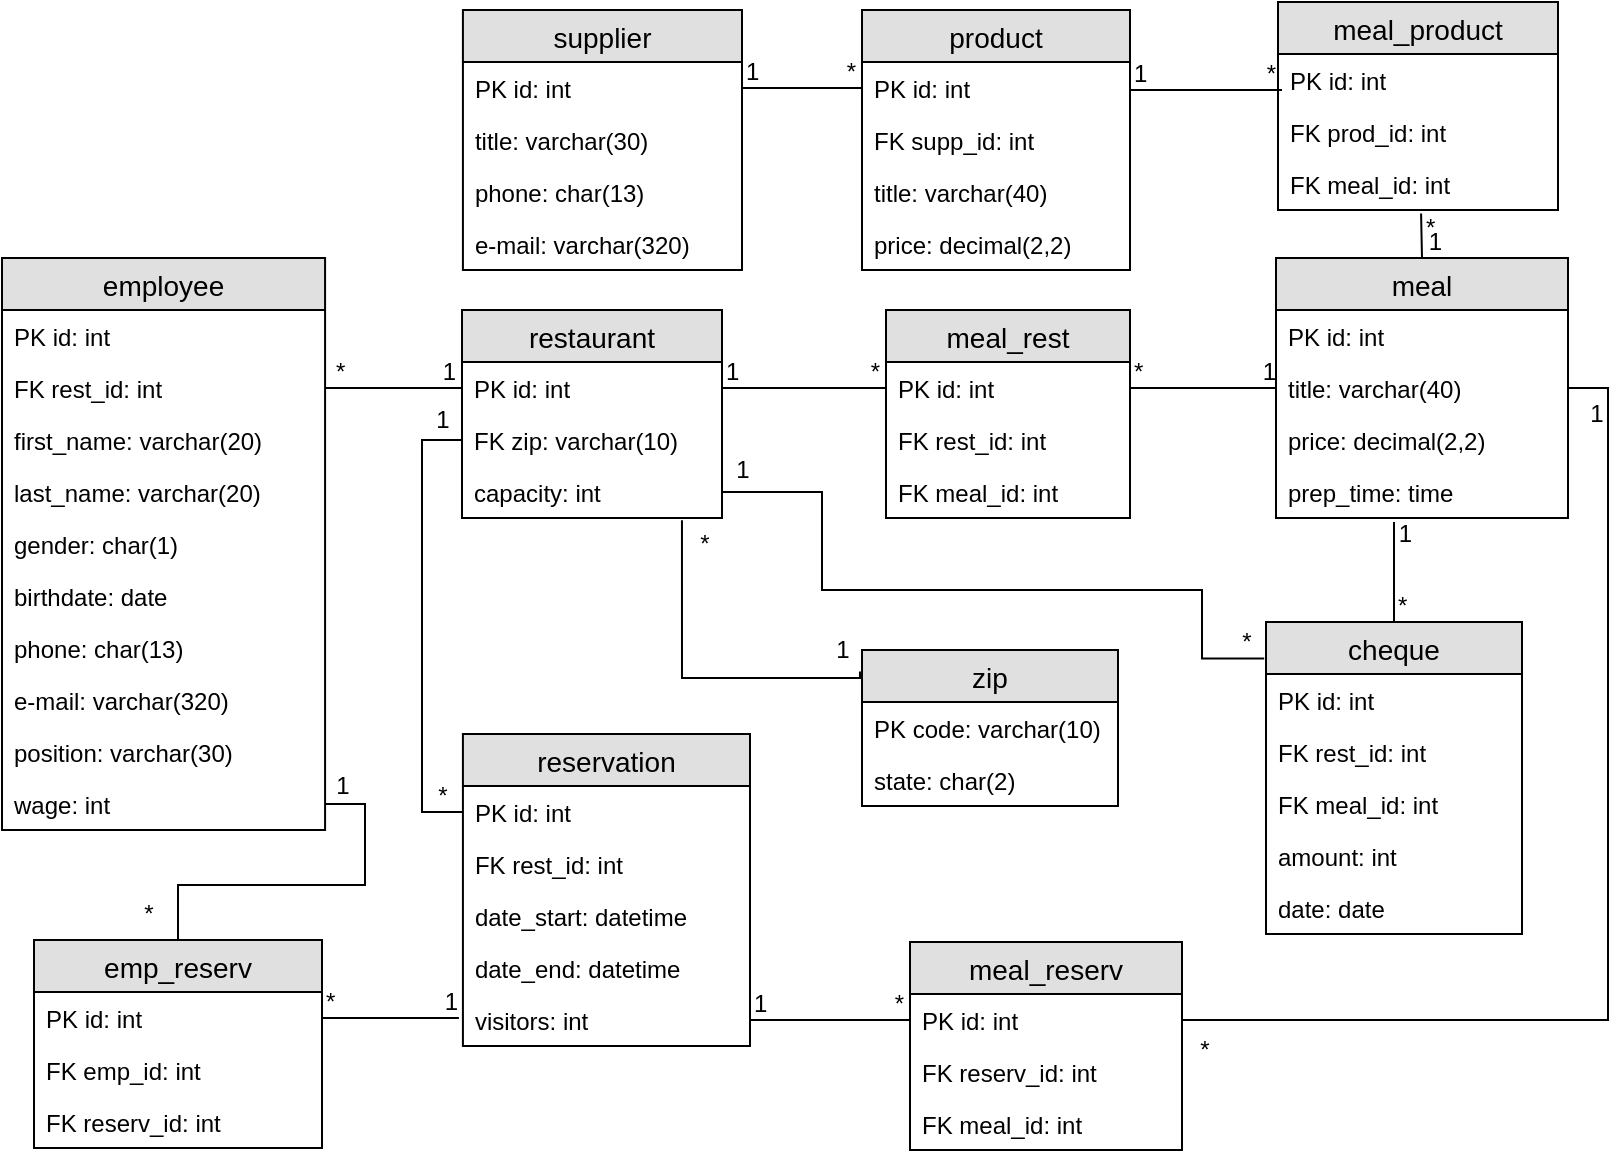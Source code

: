 <mxfile version="12.9.10" type="device"><diagram id="ct5uV1GagEWf_1F5VNr-" name="Page-1"><mxGraphModel dx="1108" dy="443" grid="0" gridSize="12" guides="1" tooltips="1" connect="1" arrows="1" fold="1" page="1" pageScale="1" pageWidth="827" pageHeight="1169" math="0" shadow="0"><root><mxCell id="0"/><mxCell id="1" parent="0"/><mxCell id="xJGgnajFfZt-nxZOOltU-17" value="restaurant" style="swimlane;fontStyle=0;childLayout=stackLayout;horizontal=1;startSize=26;fillColor=#e0e0e0;horizontalStack=0;resizeParent=1;resizeParentMax=0;resizeLast=0;collapsible=1;marginBottom=0;swimlaneFillColor=#ffffff;align=center;fontSize=14;" parent="1" vertex="1"><mxGeometry x="230" y="190" width="130" height="104" as="geometry"/></mxCell><mxCell id="xJGgnajFfZt-nxZOOltU-18" value="PK id: int" style="text;strokeColor=none;fillColor=none;spacingLeft=4;spacingRight=4;overflow=hidden;rotatable=0;points=[[0,0.5],[1,0.5]];portConstraint=eastwest;fontSize=12;" parent="xJGgnajFfZt-nxZOOltU-17" vertex="1"><mxGeometry y="26" width="130" height="26" as="geometry"/></mxCell><mxCell id="xJGgnajFfZt-nxZOOltU-19" value="FK zip: varchar(10)" style="text;strokeColor=none;fillColor=none;spacingLeft=4;spacingRight=4;overflow=hidden;rotatable=0;points=[[0,0.5],[1,0.5]];portConstraint=eastwest;fontSize=12;" parent="xJGgnajFfZt-nxZOOltU-17" vertex="1"><mxGeometry y="52" width="130" height="26" as="geometry"/></mxCell><mxCell id="xJGgnajFfZt-nxZOOltU-20" value="capacity: int" style="text;strokeColor=none;fillColor=none;spacingLeft=4;spacingRight=4;overflow=hidden;rotatable=0;points=[[0,0.5],[1,0.5]];portConstraint=eastwest;fontSize=12;" parent="xJGgnajFfZt-nxZOOltU-17" vertex="1"><mxGeometry y="78" width="130" height="26" as="geometry"/></mxCell><mxCell id="qQUGbPH0LoC0h657Pgv_-28" value="product" style="swimlane;fontStyle=0;childLayout=stackLayout;horizontal=1;startSize=26;fillColor=#e0e0e0;horizontalStack=0;resizeParent=1;resizeParentMax=0;resizeLast=0;collapsible=1;marginBottom=0;swimlaneFillColor=#ffffff;align=center;fontSize=14;" parent="1" vertex="1"><mxGeometry x="430" y="40" width="134" height="130" as="geometry"/></mxCell><mxCell id="qQUGbPH0LoC0h657Pgv_-29" value="PK id: int" style="text;strokeColor=none;fillColor=none;spacingLeft=4;spacingRight=4;overflow=hidden;rotatable=0;points=[[0,0.5],[1,0.5]];portConstraint=eastwest;fontSize=12;" parent="qQUGbPH0LoC0h657Pgv_-28" vertex="1"><mxGeometry y="26" width="134" height="26" as="geometry"/></mxCell><mxCell id="qQUGbPH0LoC0h657Pgv_-30" value="FK supp_id: int" style="text;strokeColor=none;fillColor=none;spacingLeft=4;spacingRight=4;overflow=hidden;rotatable=0;points=[[0,0.5],[1,0.5]];portConstraint=eastwest;fontSize=12;" parent="qQUGbPH0LoC0h657Pgv_-28" vertex="1"><mxGeometry y="52" width="134" height="26" as="geometry"/></mxCell><mxCell id="qQUGbPH0LoC0h657Pgv_-31" value="title: varchar(40)" style="text;strokeColor=none;fillColor=none;spacingLeft=4;spacingRight=4;overflow=hidden;rotatable=0;points=[[0,0.5],[1,0.5]];portConstraint=eastwest;fontSize=12;" parent="qQUGbPH0LoC0h657Pgv_-28" vertex="1"><mxGeometry y="78" width="134" height="26" as="geometry"/></mxCell><mxCell id="3vl_XrvQcoXoqhAnzbFx-2" value="price: decimal(2,2)" style="text;strokeColor=none;fillColor=none;spacingLeft=4;spacingRight=4;overflow=hidden;rotatable=0;points=[[0,0.5],[1,0.5]];portConstraint=eastwest;fontSize=12;" parent="qQUGbPH0LoC0h657Pgv_-28" vertex="1"><mxGeometry y="104" width="134" height="26" as="geometry"/></mxCell><mxCell id="qQUGbPH0LoC0h657Pgv_-36" value="meal_product" style="swimlane;fontStyle=0;childLayout=stackLayout;horizontal=1;startSize=26;fillColor=#e0e0e0;horizontalStack=0;resizeParent=1;resizeParentMax=0;resizeLast=0;collapsible=1;marginBottom=0;swimlaneFillColor=#ffffff;align=center;fontSize=14;" parent="1" vertex="1"><mxGeometry x="638" y="36" width="140" height="104" as="geometry"/></mxCell><mxCell id="qQUGbPH0LoC0h657Pgv_-38" value="PK id: int" style="text;strokeColor=none;fillColor=none;spacingLeft=4;spacingRight=4;overflow=hidden;rotatable=0;points=[[0,0.5],[1,0.5]];portConstraint=eastwest;fontSize=12;" parent="qQUGbPH0LoC0h657Pgv_-36" vertex="1"><mxGeometry y="26" width="140" height="26" as="geometry"/></mxCell><mxCell id="xivkBC60vRc2FgvQ-K24-1" value="FK prod_id: int" style="text;strokeColor=none;fillColor=none;spacingLeft=4;spacingRight=4;overflow=hidden;rotatable=0;points=[[0,0.5],[1,0.5]];portConstraint=eastwest;fontSize=12;" parent="qQUGbPH0LoC0h657Pgv_-36" vertex="1"><mxGeometry y="52" width="140" height="26" as="geometry"/></mxCell><mxCell id="qQUGbPH0LoC0h657Pgv_-39" value="FK meal_id: int" style="text;strokeColor=none;fillColor=none;spacingLeft=4;spacingRight=4;overflow=hidden;rotatable=0;points=[[0,0.5],[1,0.5]];portConstraint=eastwest;fontSize=12;" parent="qQUGbPH0LoC0h657Pgv_-36" vertex="1"><mxGeometry y="78" width="140" height="26" as="geometry"/></mxCell><mxCell id="qQUGbPH0LoC0h657Pgv_-44" value="zip" style="swimlane;fontStyle=0;childLayout=stackLayout;horizontal=1;startSize=26;fillColor=#e0e0e0;horizontalStack=0;resizeParent=1;resizeParentMax=0;resizeLast=0;collapsible=1;marginBottom=0;swimlaneFillColor=#ffffff;align=center;fontSize=14;" parent="1" vertex="1"><mxGeometry x="430" y="360" width="128" height="78" as="geometry"/></mxCell><mxCell id="qQUGbPH0LoC0h657Pgv_-45" value="PK code: varchar(10)" style="text;strokeColor=none;fillColor=none;spacingLeft=4;spacingRight=4;overflow=hidden;rotatable=0;points=[[0,0.5],[1,0.5]];portConstraint=eastwest;fontSize=12;" parent="qQUGbPH0LoC0h657Pgv_-44" vertex="1"><mxGeometry y="26" width="128" height="26" as="geometry"/></mxCell><mxCell id="qQUGbPH0LoC0h657Pgv_-47" value="state: char(2)" style="text;strokeColor=none;fillColor=none;spacingLeft=4;spacingRight=4;overflow=hidden;rotatable=0;points=[[0,0.5],[1,0.5]];portConstraint=eastwest;fontSize=12;" parent="qQUGbPH0LoC0h657Pgv_-44" vertex="1"><mxGeometry y="52" width="128" height="26" as="geometry"/></mxCell><mxCell id="xJGgnajFfZt-nxZOOltU-21" value="supplier" style="swimlane;fontStyle=0;childLayout=stackLayout;horizontal=1;startSize=26;fillColor=#e0e0e0;horizontalStack=0;resizeParent=1;resizeParentMax=0;resizeLast=0;collapsible=1;marginBottom=0;swimlaneFillColor=#ffffff;align=center;fontSize=14;aspect=fixed;" parent="1" vertex="1"><mxGeometry x="230.46" y="40" width="139.54" height="130" as="geometry"/></mxCell><mxCell id="xJGgnajFfZt-nxZOOltU-22" value="PK id: int" style="text;strokeColor=none;fillColor=none;spacingLeft=4;spacingRight=4;overflow=hidden;rotatable=0;points=[[0,0.5],[1,0.5]];portConstraint=eastwest;fontSize=12;" parent="xJGgnajFfZt-nxZOOltU-21" vertex="1"><mxGeometry y="26" width="139.54" height="26" as="geometry"/></mxCell><mxCell id="xJGgnajFfZt-nxZOOltU-24" value="title: varchar(30)" style="text;strokeColor=none;fillColor=none;spacingLeft=4;spacingRight=4;overflow=hidden;rotatable=0;points=[[0,0.5],[1,0.5]];portConstraint=eastwest;fontSize=12;" parent="xJGgnajFfZt-nxZOOltU-21" vertex="1"><mxGeometry y="52" width="139.54" height="26" as="geometry"/></mxCell><mxCell id="qQUGbPH0LoC0h657Pgv_-2" value="phone: char(13)" style="text;strokeColor=none;fillColor=none;spacingLeft=4;spacingRight=4;overflow=hidden;rotatable=0;points=[[0,0.5],[1,0.5]];portConstraint=eastwest;fontSize=12;" parent="xJGgnajFfZt-nxZOOltU-21" vertex="1"><mxGeometry y="78" width="139.54" height="26" as="geometry"/></mxCell><mxCell id="qQUGbPH0LoC0h657Pgv_-8" value="e-mail: varchar(320)" style="text;strokeColor=none;fillColor=none;spacingLeft=4;spacingRight=4;overflow=hidden;rotatable=0;points=[[0,0.5],[1,0.5]];portConstraint=eastwest;fontSize=12;" parent="xJGgnajFfZt-nxZOOltU-21" vertex="1"><mxGeometry y="104" width="139.54" height="26" as="geometry"/></mxCell><mxCell id="qQUGbPH0LoC0h657Pgv_-58" value="" style="endArrow=none;html=1;rounded=0;exitX=1;exitY=0.5;exitDx=0;exitDy=0;entryX=0;entryY=0.5;entryDx=0;entryDy=0;" parent="1" source="qQUGbPH0LoC0h657Pgv_-11" target="xJGgnajFfZt-nxZOOltU-18" edge="1"><mxGeometry relative="1" as="geometry"><mxPoint x="190" y="330" as="sourcePoint"/><mxPoint x="350" y="330" as="targetPoint"/></mxGeometry></mxCell><mxCell id="qQUGbPH0LoC0h657Pgv_-59" value="*" style="resizable=0;html=1;align=left;verticalAlign=bottom;" parent="qQUGbPH0LoC0h657Pgv_-58" connectable="0" vertex="1"><mxGeometry x="-1" relative="1" as="geometry"><mxPoint x="3" as="offset"/></mxGeometry></mxCell><mxCell id="qQUGbPH0LoC0h657Pgv_-60" value="1" style="resizable=0;html=1;align=right;verticalAlign=bottom;" parent="qQUGbPH0LoC0h657Pgv_-58" connectable="0" vertex="1"><mxGeometry x="1" relative="1" as="geometry"><mxPoint x="-3" as="offset"/></mxGeometry></mxCell><mxCell id="qQUGbPH0LoC0h657Pgv_-9" value="employee" style="swimlane;fontStyle=0;childLayout=stackLayout;horizontal=1;startSize=26;fillColor=#e0e0e0;horizontalStack=0;resizeParent=1;resizeParentMax=0;resizeLast=0;collapsible=1;marginBottom=0;swimlaneFillColor=#ffffff;align=center;fontSize=14;aspect=fixed;" parent="1" vertex="1"><mxGeometry y="164" width="161.54" height="286" as="geometry"/></mxCell><mxCell id="qQUGbPH0LoC0h657Pgv_-10" value="PK id: int" style="text;strokeColor=none;fillColor=none;spacingLeft=4;spacingRight=4;overflow=hidden;rotatable=0;points=[[0,0.5],[1,0.5]];portConstraint=eastwest;fontSize=12;" parent="qQUGbPH0LoC0h657Pgv_-9" vertex="1"><mxGeometry y="26" width="161.54" height="26" as="geometry"/></mxCell><mxCell id="qQUGbPH0LoC0h657Pgv_-11" value="FK rest_id: int" style="text;strokeColor=none;fillColor=none;spacingLeft=4;spacingRight=4;overflow=hidden;rotatable=0;points=[[0,0.5],[1,0.5]];portConstraint=eastwest;fontSize=12;" parent="qQUGbPH0LoC0h657Pgv_-9" vertex="1"><mxGeometry y="52" width="161.54" height="26" as="geometry"/></mxCell><mxCell id="qQUGbPH0LoC0h657Pgv_-12" value="first_name: varchar(20)" style="text;strokeColor=none;fillColor=none;spacingLeft=4;spacingRight=4;overflow=hidden;rotatable=0;points=[[0,0.5],[1,0.5]];portConstraint=eastwest;fontSize=12;" parent="qQUGbPH0LoC0h657Pgv_-9" vertex="1"><mxGeometry y="78" width="161.54" height="26" as="geometry"/></mxCell><mxCell id="qQUGbPH0LoC0h657Pgv_-13" value="last_name: varchar(20)" style="text;strokeColor=none;fillColor=none;spacingLeft=4;spacingRight=4;overflow=hidden;rotatable=0;points=[[0,0.5],[1,0.5]];portConstraint=eastwest;fontSize=12;" parent="qQUGbPH0LoC0h657Pgv_-9" vertex="1"><mxGeometry y="104" width="161.54" height="26" as="geometry"/></mxCell><mxCell id="qQUGbPH0LoC0h657Pgv_-14" value="gender: char(1)" style="text;strokeColor=none;fillColor=none;spacingLeft=4;spacingRight=4;overflow=hidden;rotatable=0;points=[[0,0.5],[1,0.5]];portConstraint=eastwest;fontSize=12;" parent="qQUGbPH0LoC0h657Pgv_-9" vertex="1"><mxGeometry y="130" width="161.54" height="26" as="geometry"/></mxCell><mxCell id="qQUGbPH0LoC0h657Pgv_-15" value="birthdate: date" style="text;strokeColor=none;fillColor=none;spacingLeft=4;spacingRight=4;overflow=hidden;rotatable=0;points=[[0,0.5],[1,0.5]];portConstraint=eastwest;fontSize=12;" parent="qQUGbPH0LoC0h657Pgv_-9" vertex="1"><mxGeometry y="156" width="161.54" height="26" as="geometry"/></mxCell><mxCell id="qQUGbPH0LoC0h657Pgv_-16" value="phone: char(13)" style="text;strokeColor=none;fillColor=none;spacingLeft=4;spacingRight=4;overflow=hidden;rotatable=0;points=[[0,0.5],[1,0.5]];portConstraint=eastwest;fontSize=12;" parent="qQUGbPH0LoC0h657Pgv_-9" vertex="1"><mxGeometry y="182" width="161.54" height="26" as="geometry"/></mxCell><mxCell id="qQUGbPH0LoC0h657Pgv_-17" value="e-mail: varchar(320)" style="text;strokeColor=none;fillColor=none;spacingLeft=4;spacingRight=4;overflow=hidden;rotatable=0;points=[[0,0.5],[1,0.5]];portConstraint=eastwest;fontSize=12;" parent="qQUGbPH0LoC0h657Pgv_-9" vertex="1"><mxGeometry y="208" width="161.54" height="26" as="geometry"/></mxCell><mxCell id="qQUGbPH0LoC0h657Pgv_-18" value="position: varchar(30)" style="text;strokeColor=none;fillColor=none;spacingLeft=4;spacingRight=4;overflow=hidden;rotatable=0;points=[[0,0.5],[1,0.5]];portConstraint=eastwest;fontSize=12;" parent="qQUGbPH0LoC0h657Pgv_-9" vertex="1"><mxGeometry y="234" width="161.54" height="26" as="geometry"/></mxCell><mxCell id="qQUGbPH0LoC0h657Pgv_-19" value="wage: int" style="text;strokeColor=none;fillColor=none;spacingLeft=4;spacingRight=4;overflow=hidden;rotatable=0;points=[[0,0.5],[1,0.5]];portConstraint=eastwest;fontSize=12;" parent="qQUGbPH0LoC0h657Pgv_-9" vertex="1"><mxGeometry y="260" width="161.54" height="26" as="geometry"/></mxCell><mxCell id="qQUGbPH0LoC0h657Pgv_-70" style="edgeStyle=orthogonalEdgeStyle;rounded=0;orthogonalLoop=1;jettySize=auto;html=1;exitX=1;exitY=0.5;exitDx=0;exitDy=0;entryX=0.5;entryY=0;entryDx=0;entryDy=0;endArrow=none;endFill=0;" parent="1" source="qQUGbPH0LoC0h657Pgv_-19" target="qQUGbPH0LoC0h657Pgv_-64" edge="1"><mxGeometry relative="1" as="geometry"/></mxCell><mxCell id="qQUGbPH0LoC0h657Pgv_-72" value="1" style="text;html=1;align=center;verticalAlign=middle;resizable=0;points=[];autosize=1;" parent="1" vertex="1"><mxGeometry x="160" y="418" width="20" height="20" as="geometry"/></mxCell><mxCell id="qQUGbPH0LoC0h657Pgv_-74" value="*" style="text;html=1;align=center;verticalAlign=middle;resizable=0;points=[];autosize=1;" parent="1" vertex="1"><mxGeometry x="63" y="482" width="20" height="20" as="geometry"/></mxCell><mxCell id="qQUGbPH0LoC0h657Pgv_-80" value="*" style="text;html=1;align=center;verticalAlign=middle;resizable=0;points=[];autosize=1;" parent="1" vertex="1"><mxGeometry x="259" y="524" width="20" height="20" as="geometry"/></mxCell><mxCell id="qQUGbPH0LoC0h657Pgv_-20" value="reservation" style="swimlane;fontStyle=0;childLayout=stackLayout;horizontal=1;startSize=26;fillColor=#e0e0e0;horizontalStack=0;resizeParent=1;resizeParentMax=0;resizeLast=0;collapsible=1;marginBottom=0;swimlaneFillColor=#ffffff;align=center;fontSize=14;aspect=fixed;" parent="1" vertex="1"><mxGeometry x="230.46" y="402" width="143.54" height="156" as="geometry"/></mxCell><mxCell id="qQUGbPH0LoC0h657Pgv_-21" value="PK id: int" style="text;strokeColor=none;fillColor=none;spacingLeft=4;spacingRight=4;overflow=hidden;rotatable=0;points=[[0,0.5],[1,0.5]];portConstraint=eastwest;fontSize=12;" parent="qQUGbPH0LoC0h657Pgv_-20" vertex="1"><mxGeometry y="26" width="143.54" height="26" as="geometry"/></mxCell><mxCell id="qQUGbPH0LoC0h657Pgv_-22" value="FK rest_id: int" style="text;strokeColor=none;fillColor=none;spacingLeft=4;spacingRight=4;overflow=hidden;rotatable=0;points=[[0,0.5],[1,0.5]];portConstraint=eastwest;fontSize=12;" parent="qQUGbPH0LoC0h657Pgv_-20" vertex="1"><mxGeometry y="52" width="143.54" height="26" as="geometry"/></mxCell><mxCell id="qQUGbPH0LoC0h657Pgv_-23" value="date_start: datetime" style="text;strokeColor=none;fillColor=none;spacingLeft=4;spacingRight=4;overflow=hidden;rotatable=0;points=[[0,0.5],[1,0.5]];portConstraint=eastwest;fontSize=12;" parent="qQUGbPH0LoC0h657Pgv_-20" vertex="1"><mxGeometry y="78" width="143.54" height="26" as="geometry"/></mxCell><mxCell id="qQUGbPH0LoC0h657Pgv_-24" value="date_end: datetime" style="text;strokeColor=none;fillColor=none;spacingLeft=4;spacingRight=4;overflow=hidden;rotatable=0;points=[[0,0.5],[1,0.5]];portConstraint=eastwest;fontSize=12;" parent="qQUGbPH0LoC0h657Pgv_-20" vertex="1"><mxGeometry y="104" width="143.54" height="26" as="geometry"/></mxCell><mxCell id="qQUGbPH0LoC0h657Pgv_-25" value="visitors: int" style="text;strokeColor=none;fillColor=none;spacingLeft=4;spacingRight=4;overflow=hidden;rotatable=0;points=[[0,0.5],[1,0.5]];portConstraint=eastwest;fontSize=12;" parent="qQUGbPH0LoC0h657Pgv_-20" vertex="1"><mxGeometry y="130" width="143.54" height="26" as="geometry"/></mxCell><mxCell id="qQUGbPH0LoC0h657Pgv_-81" value="" style="endArrow=none;html=1;rounded=0;exitX=1;exitY=0.5;exitDx=0;exitDy=0;entryX=0;entryY=0.5;entryDx=0;entryDy=0;" parent="1" edge="1"><mxGeometry relative="1" as="geometry"><mxPoint x="160.0" y="544" as="sourcePoint"/><mxPoint x="228.46" y="544" as="targetPoint"/></mxGeometry></mxCell><mxCell id="qQUGbPH0LoC0h657Pgv_-82" value="*" style="resizable=0;html=1;align=left;verticalAlign=bottom;" parent="qQUGbPH0LoC0h657Pgv_-81" connectable="0" vertex="1"><mxGeometry x="-1" relative="1" as="geometry"/></mxCell><mxCell id="qQUGbPH0LoC0h657Pgv_-83" value="1" style="resizable=0;html=1;align=right;verticalAlign=bottom;" parent="qQUGbPH0LoC0h657Pgv_-81" connectable="0" vertex="1"><mxGeometry x="1" relative="1" as="geometry"/></mxCell><mxCell id="qQUGbPH0LoC0h657Pgv_-84" style="edgeStyle=orthogonalEdgeStyle;rounded=0;orthogonalLoop=1;jettySize=auto;html=1;exitX=0;exitY=0.5;exitDx=0;exitDy=0;entryX=0;entryY=0.5;entryDx=0;entryDy=0;endArrow=none;endFill=0;" parent="1" source="qQUGbPH0LoC0h657Pgv_-21" target="xJGgnajFfZt-nxZOOltU-19" edge="1"><mxGeometry relative="1" as="geometry"/></mxCell><mxCell id="qQUGbPH0LoC0h657Pgv_-85" value="*" style="text;html=1;align=center;verticalAlign=middle;resizable=0;points=[];autosize=1;" parent="1" vertex="1"><mxGeometry x="210" y="423" width="20" height="20" as="geometry"/></mxCell><mxCell id="qQUGbPH0LoC0h657Pgv_-86" value="1" style="text;html=1;align=center;verticalAlign=middle;resizable=0;points=[];autosize=1;" parent="1" vertex="1"><mxGeometry x="210" y="235" width="20" height="20" as="geometry"/></mxCell><mxCell id="qQUGbPH0LoC0h657Pgv_-32" value="meal_rest" style="swimlane;fontStyle=0;childLayout=stackLayout;horizontal=1;startSize=26;fillColor=#e0e0e0;horizontalStack=0;resizeParent=1;resizeParentMax=0;resizeLast=0;collapsible=1;marginBottom=0;swimlaneFillColor=#ffffff;align=center;fontSize=14;" parent="1" vertex="1"><mxGeometry x="442" y="190" width="122" height="104" as="geometry"/></mxCell><mxCell id="qQUGbPH0LoC0h657Pgv_-34" value="PK id: int" style="text;strokeColor=none;fillColor=none;spacingLeft=4;spacingRight=4;overflow=hidden;rotatable=0;points=[[0,0.5],[1,0.5]];portConstraint=eastwest;fontSize=12;" parent="qQUGbPH0LoC0h657Pgv_-32" vertex="1"><mxGeometry y="26" width="122" height="26" as="geometry"/></mxCell><mxCell id="xivkBC60vRc2FgvQ-K24-2" value="FK rest_id: int" style="text;strokeColor=none;fillColor=none;spacingLeft=4;spacingRight=4;overflow=hidden;rotatable=0;points=[[0,0.5],[1,0.5]];portConstraint=eastwest;fontSize=12;" parent="qQUGbPH0LoC0h657Pgv_-32" vertex="1"><mxGeometry y="52" width="122" height="26" as="geometry"/></mxCell><mxCell id="qQUGbPH0LoC0h657Pgv_-35" value="FK meal_id: int" style="text;strokeColor=none;fillColor=none;spacingLeft=4;spacingRight=4;overflow=hidden;rotatable=0;points=[[0,0.5],[1,0.5]];portConstraint=eastwest;fontSize=12;" parent="qQUGbPH0LoC0h657Pgv_-32" vertex="1"><mxGeometry y="78" width="122" height="26" as="geometry"/></mxCell><mxCell id="qQUGbPH0LoC0h657Pgv_-87" value="" style="endArrow=none;html=1;rounded=0;exitX=1;exitY=0.5;exitDx=0;exitDy=0;" parent="1" source="xJGgnajFfZt-nxZOOltU-22" edge="1"><mxGeometry relative="1" as="geometry"><mxPoint x="374" y="79" as="sourcePoint"/><mxPoint x="430" y="79" as="targetPoint"/></mxGeometry></mxCell><mxCell id="qQUGbPH0LoC0h657Pgv_-88" value="1" style="resizable=0;html=1;align=left;verticalAlign=bottom;" parent="qQUGbPH0LoC0h657Pgv_-87" connectable="0" vertex="1"><mxGeometry x="-1" relative="1" as="geometry"/></mxCell><mxCell id="qQUGbPH0LoC0h657Pgv_-89" value="* " style="resizable=0;html=1;align=right;verticalAlign=bottom;" parent="qQUGbPH0LoC0h657Pgv_-87" connectable="0" vertex="1"><mxGeometry x="1" relative="1" as="geometry"><mxPoint x="-3" as="offset"/></mxGeometry></mxCell><mxCell id="qQUGbPH0LoC0h657Pgv_-91" value="" style="endArrow=none;html=1;rounded=0;" parent="1" edge="1"><mxGeometry relative="1" as="geometry"><mxPoint x="564" y="80" as="sourcePoint"/><mxPoint x="640" y="80" as="targetPoint"/></mxGeometry></mxCell><mxCell id="qQUGbPH0LoC0h657Pgv_-92" value="1" style="resizable=0;html=1;align=left;verticalAlign=bottom;" parent="qQUGbPH0LoC0h657Pgv_-91" connectable="0" vertex="1"><mxGeometry x="-1" relative="1" as="geometry"/></mxCell><mxCell id="qQUGbPH0LoC0h657Pgv_-93" value="* " style="resizable=0;html=1;align=right;verticalAlign=bottom;" parent="qQUGbPH0LoC0h657Pgv_-91" connectable="0" vertex="1"><mxGeometry x="1" relative="1" as="geometry"><mxPoint x="-3" as="offset"/></mxGeometry></mxCell><mxCell id="qQUGbPH0LoC0h657Pgv_-94" value="" style="endArrow=none;html=1;rounded=0;exitX=1;exitY=0.5;exitDx=0;exitDy=0;entryX=0;entryY=0.5;entryDx=0;entryDy=0;" parent="1" source="xJGgnajFfZt-nxZOOltU-18" edge="1"><mxGeometry relative="1" as="geometry"><mxPoint x="384.0" y="89.0" as="sourcePoint"/><mxPoint x="442" y="229" as="targetPoint"/></mxGeometry></mxCell><mxCell id="qQUGbPH0LoC0h657Pgv_-95" value="1" style="resizable=0;html=1;align=left;verticalAlign=bottom;" parent="qQUGbPH0LoC0h657Pgv_-94" connectable="0" vertex="1"><mxGeometry x="-1" relative="1" as="geometry"/></mxCell><mxCell id="qQUGbPH0LoC0h657Pgv_-96" value="* " style="resizable=0;html=1;align=right;verticalAlign=bottom;" parent="qQUGbPH0LoC0h657Pgv_-94" connectable="0" vertex="1"><mxGeometry x="1" relative="1" as="geometry"><mxPoint x="-3" as="offset"/></mxGeometry></mxCell><mxCell id="qQUGbPH0LoC0h657Pgv_-97" value="" style="endArrow=none;html=1;rounded=0;exitX=1;exitY=0.5;exitDx=0;exitDy=0;entryX=0;entryY=0.5;entryDx=0;entryDy=0;" parent="1" target="qQUGbPH0LoC0h657Pgv_-42" edge="1"><mxGeometry relative="1" as="geometry"><mxPoint x="564.0" y="229" as="sourcePoint"/><mxPoint x="240" y="239" as="targetPoint"/></mxGeometry></mxCell><mxCell id="qQUGbPH0LoC0h657Pgv_-98" value="*" style="resizable=0;html=1;align=left;verticalAlign=bottom;" parent="qQUGbPH0LoC0h657Pgv_-97" connectable="0" vertex="1"><mxGeometry x="-1" relative="1" as="geometry"/></mxCell><mxCell id="qQUGbPH0LoC0h657Pgv_-99" value="1" style="resizable=0;html=1;align=right;verticalAlign=bottom;" parent="qQUGbPH0LoC0h657Pgv_-97" connectable="0" vertex="1"><mxGeometry x="1" relative="1" as="geometry"/></mxCell><mxCell id="qQUGbPH0LoC0h657Pgv_-100" value="" style="endArrow=none;html=1;rounded=0;exitX=0.511;exitY=1.066;exitDx=0;exitDy=0;exitPerimeter=0;entryX=0.5;entryY=0;entryDx=0;entryDy=0;" parent="1" source="qQUGbPH0LoC0h657Pgv_-39" target="qQUGbPH0LoC0h657Pgv_-40" edge="1"><mxGeometry relative="1" as="geometry"><mxPoint x="737" y="147" as="sourcePoint"/><mxPoint x="680" y="133" as="targetPoint"/></mxGeometry></mxCell><mxCell id="qQUGbPH0LoC0h657Pgv_-101" value="*" style="resizable=0;html=1;align=left;verticalAlign=bottom;" parent="qQUGbPH0LoC0h657Pgv_-100" connectable="0" vertex="1"><mxGeometry x="-1" relative="1" as="geometry"><mxPoint y="15.66" as="offset"/></mxGeometry></mxCell><mxCell id="qQUGbPH0LoC0h657Pgv_-102" value="1" style="resizable=0;html=1;align=right;verticalAlign=bottom;" parent="qQUGbPH0LoC0h657Pgv_-100" connectable="0" vertex="1"><mxGeometry x="1" relative="1" as="geometry"><mxPoint x="10" as="offset"/></mxGeometry></mxCell><mxCell id="qQUGbPH0LoC0h657Pgv_-104" style="edgeStyle=orthogonalEdgeStyle;rounded=0;orthogonalLoop=1;jettySize=auto;html=1;exitX=0.846;exitY=1.045;exitDx=0;exitDy=0;entryX=-0.008;entryY=0.138;entryDx=0;entryDy=0;endArrow=none;endFill=0;exitPerimeter=0;entryPerimeter=0;" parent="1" source="xJGgnajFfZt-nxZOOltU-20" target="qQUGbPH0LoC0h657Pgv_-44" edge="1"><mxGeometry relative="1" as="geometry"><Array as="points"><mxPoint x="340" y="374"/></Array></mxGeometry></mxCell><mxCell id="qQUGbPH0LoC0h657Pgv_-105" value="*" style="text;html=1;align=center;verticalAlign=middle;resizable=0;points=[];autosize=1;" parent="1" vertex="1"><mxGeometry x="341" y="297" width="20" height="20" as="geometry"/></mxCell><mxCell id="qQUGbPH0LoC0h657Pgv_-106" value="1" style="text;html=1;align=center;verticalAlign=middle;resizable=0;points=[];autosize=1;" parent="1" vertex="1"><mxGeometry x="410" y="350" width="20" height="20" as="geometry"/></mxCell><mxCell id="qQUGbPH0LoC0h657Pgv_-107" value="" style="endArrow=none;html=1;rounded=0;exitX=1;exitY=0.5;exitDx=0;exitDy=0;entryX=0;entryY=0.5;entryDx=0;entryDy=0;" parent="1" source="qQUGbPH0LoC0h657Pgv_-25" edge="1"><mxGeometry relative="1" as="geometry"><mxPoint x="400.0" y="239" as="sourcePoint"/><mxPoint x="454.0" y="545" as="targetPoint"/></mxGeometry></mxCell><mxCell id="qQUGbPH0LoC0h657Pgv_-108" value="1" style="resizable=0;html=1;align=left;verticalAlign=bottom;" parent="qQUGbPH0LoC0h657Pgv_-107" connectable="0" vertex="1"><mxGeometry x="-1" relative="1" as="geometry"/></mxCell><mxCell id="qQUGbPH0LoC0h657Pgv_-109" value="* " style="resizable=0;html=1;align=right;verticalAlign=bottom;" parent="qQUGbPH0LoC0h657Pgv_-107" connectable="0" vertex="1"><mxGeometry x="1" relative="1" as="geometry"><mxPoint x="-3" as="offset"/></mxGeometry></mxCell><mxCell id="qQUGbPH0LoC0h657Pgv_-110" style="edgeStyle=orthogonalEdgeStyle;rounded=0;orthogonalLoop=1;jettySize=auto;html=1;exitX=1;exitY=0.5;exitDx=0;exitDy=0;entryX=-0.007;entryY=-0.299;entryDx=0;entryDy=0;entryPerimeter=0;endArrow=none;endFill=0;" parent="1" source="xJGgnajFfZt-nxZOOltU-20" target="qQUGbPH0LoC0h657Pgv_-49" edge="1"><mxGeometry relative="1" as="geometry"><Array as="points"><mxPoint x="410" y="281"/><mxPoint x="410" y="330"/><mxPoint x="600" y="330"/><mxPoint x="600" y="364"/></Array></mxGeometry></mxCell><mxCell id="qQUGbPH0LoC0h657Pgv_-112" value="1" style="text;html=1;align=center;verticalAlign=middle;resizable=0;points=[];autosize=1;" parent="1" vertex="1"><mxGeometry x="360" y="260" width="20" height="20" as="geometry"/></mxCell><mxCell id="qQUGbPH0LoC0h657Pgv_-113" value="*" style="text;html=1;align=center;verticalAlign=middle;resizable=0;points=[];autosize=1;" parent="1" vertex="1"><mxGeometry x="612" y="346" width="20" height="20" as="geometry"/></mxCell><mxCell id="qQUGbPH0LoC0h657Pgv_-114" value="" style="endArrow=none;html=1;rounded=0;exitX=0.5;exitY=0;exitDx=0;exitDy=0;entryX=0.404;entryY=1.077;entryDx=0;entryDy=0;entryPerimeter=0;" parent="1" source="qQUGbPH0LoC0h657Pgv_-48" target="3vl_XrvQcoXoqhAnzbFx-1" edge="1"><mxGeometry relative="1" as="geometry"><mxPoint x="600" y="239" as="sourcePoint"/><mxPoint x="696" y="295" as="targetPoint"/></mxGeometry></mxCell><mxCell id="qQUGbPH0LoC0h657Pgv_-115" value="*" style="resizable=0;html=1;align=left;verticalAlign=bottom;" parent="qQUGbPH0LoC0h657Pgv_-114" connectable="0" vertex="1"><mxGeometry x="-1" relative="1" as="geometry"/></mxCell><mxCell id="qQUGbPH0LoC0h657Pgv_-116" value="1" style="resizable=0;html=1;align=right;verticalAlign=bottom;" parent="qQUGbPH0LoC0h657Pgv_-114" connectable="0" vertex="1"><mxGeometry x="1" relative="1" as="geometry"><mxPoint x="10" y="14.67" as="offset"/></mxGeometry></mxCell><mxCell id="qQUGbPH0LoC0h657Pgv_-117" style="edgeStyle=orthogonalEdgeStyle;rounded=0;orthogonalLoop=1;jettySize=auto;html=1;exitX=1;exitY=0.5;exitDx=0;exitDy=0;entryX=1;entryY=0.5;entryDx=0;entryDy=0;endArrow=none;endFill=0;" parent="1" source="qQUGbPH0LoC0h657Pgv_-56" target="qQUGbPH0LoC0h657Pgv_-42" edge="1"><mxGeometry relative="1" as="geometry"/></mxCell><mxCell id="qQUGbPH0LoC0h657Pgv_-118" value="*" style="text;html=1;align=center;verticalAlign=middle;resizable=0;points=[];autosize=1;" parent="1" vertex="1"><mxGeometry x="591" y="550" width="20" height="20" as="geometry"/></mxCell><mxCell id="qQUGbPH0LoC0h657Pgv_-120" value="1" style="text;html=1;align=center;verticalAlign=middle;resizable=0;points=[];autosize=1;" parent="1" vertex="1"><mxGeometry x="787" y="232" width="20" height="20" as="geometry"/></mxCell><mxCell id="qQUGbPH0LoC0h657Pgv_-64" value="emp_reserv" style="swimlane;fontStyle=0;childLayout=stackLayout;horizontal=1;startSize=26;fillColor=#e0e0e0;horizontalStack=0;resizeParent=1;resizeParentMax=0;resizeLast=0;collapsible=1;marginBottom=0;swimlaneFillColor=#ffffff;align=center;fontSize=14;" parent="1" vertex="1"><mxGeometry x="16" y="505" width="144" height="104" as="geometry"/></mxCell><mxCell id="qQUGbPH0LoC0h657Pgv_-66" value="PK id: int" style="text;strokeColor=none;fillColor=none;spacingLeft=4;spacingRight=4;overflow=hidden;rotatable=0;points=[[0,0.5],[1,0.5]];portConstraint=eastwest;fontSize=12;" parent="qQUGbPH0LoC0h657Pgv_-64" vertex="1"><mxGeometry y="26" width="144" height="26" as="geometry"/></mxCell><mxCell id="xivkBC60vRc2FgvQ-K24-4" value="FK emp_id: int" style="text;strokeColor=none;fillColor=none;spacingLeft=4;spacingRight=4;overflow=hidden;rotatable=0;points=[[0,0.5],[1,0.5]];portConstraint=eastwest;fontSize=12;" parent="qQUGbPH0LoC0h657Pgv_-64" vertex="1"><mxGeometry y="52" width="144" height="26" as="geometry"/></mxCell><mxCell id="qQUGbPH0LoC0h657Pgv_-67" value="FK reserv_id: int" style="text;strokeColor=none;fillColor=none;spacingLeft=4;spacingRight=4;overflow=hidden;rotatable=0;points=[[0,0.5],[1,0.5]];portConstraint=eastwest;fontSize=12;" parent="qQUGbPH0LoC0h657Pgv_-64" vertex="1"><mxGeometry y="78" width="144" height="26" as="geometry"/></mxCell><mxCell id="qQUGbPH0LoC0h657Pgv_-54" value="meal_reserv" style="swimlane;fontStyle=0;childLayout=stackLayout;horizontal=1;startSize=26;fillColor=#e0e0e0;horizontalStack=0;resizeParent=1;resizeParentMax=0;resizeLast=0;collapsible=1;marginBottom=0;swimlaneFillColor=#ffffff;align=center;fontSize=14;" parent="1" vertex="1"><mxGeometry x="454" y="506" width="136" height="104" as="geometry"/></mxCell><mxCell id="qQUGbPH0LoC0h657Pgv_-56" value="PK id: int" style="text;strokeColor=none;fillColor=none;spacingLeft=4;spacingRight=4;overflow=hidden;rotatable=0;points=[[0,0.5],[1,0.5]];portConstraint=eastwest;fontSize=12;" parent="qQUGbPH0LoC0h657Pgv_-54" vertex="1"><mxGeometry y="26" width="136" height="26" as="geometry"/></mxCell><mxCell id="xivkBC60vRc2FgvQ-K24-3" value="FK reserv_id: int" style="text;strokeColor=none;fillColor=none;spacingLeft=4;spacingRight=4;overflow=hidden;rotatable=0;points=[[0,0.5],[1,0.5]];portConstraint=eastwest;fontSize=12;" parent="qQUGbPH0LoC0h657Pgv_-54" vertex="1"><mxGeometry y="52" width="136" height="26" as="geometry"/></mxCell><mxCell id="qQUGbPH0LoC0h657Pgv_-57" value="FK meal_id: int" style="text;strokeColor=none;fillColor=none;spacingLeft=4;spacingRight=4;overflow=hidden;rotatable=0;points=[[0,0.5],[1,0.5]];portConstraint=eastwest;fontSize=12;" parent="qQUGbPH0LoC0h657Pgv_-54" vertex="1"><mxGeometry y="78" width="136" height="26" as="geometry"/></mxCell><mxCell id="qQUGbPH0LoC0h657Pgv_-48" value="cheque" style="swimlane;fontStyle=0;childLayout=stackLayout;horizontal=1;startSize=26;fillColor=#e0e0e0;horizontalStack=0;resizeParent=1;resizeParentMax=0;resizeLast=0;collapsible=1;marginBottom=0;swimlaneFillColor=#ffffff;align=center;fontSize=14;" parent="1" vertex="1"><mxGeometry x="632" y="346" width="128" height="156" as="geometry"/></mxCell><mxCell id="qQUGbPH0LoC0h657Pgv_-49" value="PK id: int" style="text;strokeColor=none;fillColor=none;spacingLeft=4;spacingRight=4;overflow=hidden;rotatable=0;points=[[0,0.5],[1,0.5]];portConstraint=eastwest;fontSize=12;" parent="qQUGbPH0LoC0h657Pgv_-48" vertex="1"><mxGeometry y="26" width="128" height="26" as="geometry"/></mxCell><mxCell id="qQUGbPH0LoC0h657Pgv_-50" value="FK rest_id: int" style="text;strokeColor=none;fillColor=none;spacingLeft=4;spacingRight=4;overflow=hidden;rotatable=0;points=[[0,0.5],[1,0.5]];portConstraint=eastwest;fontSize=12;" parent="qQUGbPH0LoC0h657Pgv_-48" vertex="1"><mxGeometry y="52" width="128" height="26" as="geometry"/></mxCell><mxCell id="qQUGbPH0LoC0h657Pgv_-51" value="FK meal_id: int" style="text;strokeColor=none;fillColor=none;spacingLeft=4;spacingRight=4;overflow=hidden;rotatable=0;points=[[0,0.5],[1,0.5]];portConstraint=eastwest;fontSize=12;" parent="qQUGbPH0LoC0h657Pgv_-48" vertex="1"><mxGeometry y="78" width="128" height="26" as="geometry"/></mxCell><mxCell id="qQUGbPH0LoC0h657Pgv_-52" value="amount: int" style="text;strokeColor=none;fillColor=none;spacingLeft=4;spacingRight=4;overflow=hidden;rotatable=0;points=[[0,0.5],[1,0.5]];portConstraint=eastwest;fontSize=12;" parent="qQUGbPH0LoC0h657Pgv_-48" vertex="1"><mxGeometry y="104" width="128" height="26" as="geometry"/></mxCell><mxCell id="qQUGbPH0LoC0h657Pgv_-53" value="date: date" style="text;strokeColor=none;fillColor=none;spacingLeft=4;spacingRight=4;overflow=hidden;rotatable=0;points=[[0,0.5],[1,0.5]];portConstraint=eastwest;fontSize=12;" parent="qQUGbPH0LoC0h657Pgv_-48" vertex="1"><mxGeometry y="130" width="128" height="26" as="geometry"/></mxCell><mxCell id="qQUGbPH0LoC0h657Pgv_-40" value="meal" style="swimlane;fontStyle=0;childLayout=stackLayout;horizontal=1;startSize=26;fillColor=#e0e0e0;horizontalStack=0;resizeParent=1;resizeParentMax=0;resizeLast=0;collapsible=1;marginBottom=0;swimlaneFillColor=#ffffff;align=center;fontSize=14;" parent="1" vertex="1"><mxGeometry x="637" y="164" width="146" height="130" as="geometry"/></mxCell><mxCell id="qQUGbPH0LoC0h657Pgv_-41" value="PK id: int" style="text;strokeColor=none;fillColor=none;spacingLeft=4;spacingRight=4;overflow=hidden;rotatable=0;points=[[0,0.5],[1,0.5]];portConstraint=eastwest;fontSize=12;" parent="qQUGbPH0LoC0h657Pgv_-40" vertex="1"><mxGeometry y="26" width="146" height="26" as="geometry"/></mxCell><mxCell id="qQUGbPH0LoC0h657Pgv_-42" value="title: varchar(40)" style="text;strokeColor=none;fillColor=none;spacingLeft=4;spacingRight=4;overflow=hidden;rotatable=0;points=[[0,0.5],[1,0.5]];portConstraint=eastwest;fontSize=12;" parent="qQUGbPH0LoC0h657Pgv_-40" vertex="1"><mxGeometry y="52" width="146" height="26" as="geometry"/></mxCell><mxCell id="qQUGbPH0LoC0h657Pgv_-43" value="price: decimal(2,2)" style="text;strokeColor=none;fillColor=none;spacingLeft=4;spacingRight=4;overflow=hidden;rotatable=0;points=[[0,0.5],[1,0.5]];portConstraint=eastwest;fontSize=12;" parent="qQUGbPH0LoC0h657Pgv_-40" vertex="1"><mxGeometry y="78" width="146" height="26" as="geometry"/></mxCell><mxCell id="3vl_XrvQcoXoqhAnzbFx-1" value="prep_time: time" style="text;strokeColor=none;fillColor=none;spacingLeft=4;spacingRight=4;overflow=hidden;rotatable=0;points=[[0,0.5],[1,0.5]];portConstraint=eastwest;fontSize=12;" parent="qQUGbPH0LoC0h657Pgv_-40" vertex="1"><mxGeometry y="104" width="146" height="26" as="geometry"/></mxCell></root></mxGraphModel></diagram></mxfile>